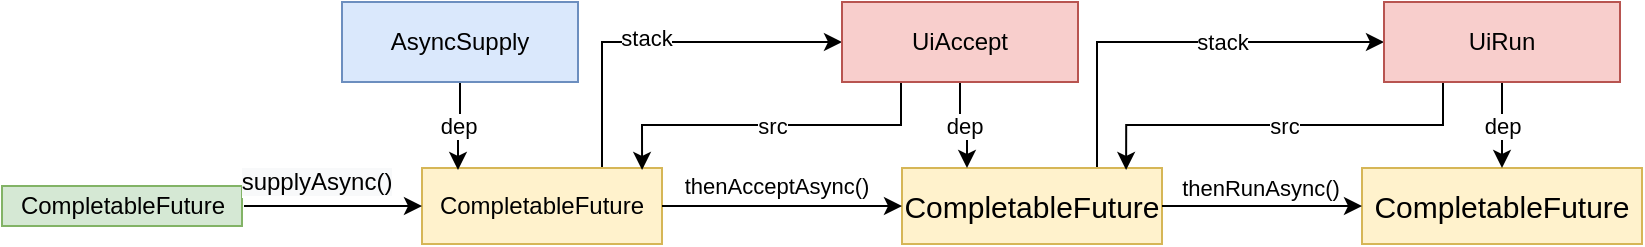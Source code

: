 <mxfile version="14.6.0" type="github"><diagram id="RXMxRGYJJL3W3shrAFnF" name="Page-1"><mxGraphModel dx="1422" dy="762" grid="1" gridSize="10" guides="1" tooltips="1" connect="1" arrows="1" fold="1" page="1" pageScale="1" pageWidth="850" pageHeight="1100" math="0" shadow="0"><root><mxCell id="0"/><mxCell id="1" parent="0"/><mxCell id="L_rq9oViNvGSfEAEs2jO-11" style="edgeStyle=orthogonalEdgeStyle;rounded=0;orthogonalLoop=1;jettySize=auto;html=1;exitX=0.75;exitY=0;exitDx=0;exitDy=0;entryX=0;entryY=0.5;entryDx=0;entryDy=0;" edge="1" parent="1" source="CTfW-CZOcNl0VvGU0OIk-3" target="L_rq9oViNvGSfEAEs2jO-5"><mxGeometry relative="1" as="geometry"/></mxCell><mxCell id="L_rq9oViNvGSfEAEs2jO-12" value="stack" style="edgeLabel;html=1;align=center;verticalAlign=middle;resizable=0;points=[];" vertex="1" connectable="0" parent="L_rq9oViNvGSfEAEs2jO-11"><mxGeometry x="-0.069" y="2" relative="1" as="geometry"><mxPoint as="offset"/></mxGeometry></mxCell><mxCell id="CTfW-CZOcNl0VvGU0OIk-3" value="&lt;span&gt;CompletableFuture&lt;/span&gt;" style="rounded=0;whiteSpace=wrap;html=1;fillColor=#fff2cc;strokeColor=#d6b656;" parent="1" vertex="1"><mxGeometry x="230" y="243" width="120" height="38" as="geometry"/></mxCell><mxCell id="L_rq9oViNvGSfEAEs2jO-13" value="stack" style="edgeStyle=orthogonalEdgeStyle;rounded=0;orthogonalLoop=1;jettySize=auto;html=1;exitX=0.75;exitY=0;exitDx=0;exitDy=0;entryX=0;entryY=0.5;entryDx=0;entryDy=0;" edge="1" parent="1" source="CTfW-CZOcNl0VvGU0OIk-7" target="L_rq9oViNvGSfEAEs2jO-8"><mxGeometry x="0.215" relative="1" as="geometry"><mxPoint as="offset"/></mxGeometry></mxCell><mxCell id="CTfW-CZOcNl0VvGU0OIk-7" value="&lt;font&gt;&lt;span style=&quot;font-size: 15px&quot;&gt;CompletableFuture&lt;/span&gt;&lt;br&gt;&lt;/font&gt;" style="rounded=0;whiteSpace=wrap;html=1;fillColor=#fff2cc;strokeColor=#d6b656;" parent="1" vertex="1"><mxGeometry x="470" y="243" width="130" height="38" as="geometry"/></mxCell><mxCell id="CTfW-CZOcNl0VvGU0OIk-12" value="CompletableFuture" style="text;html=1;align=center;verticalAlign=middle;resizable=0;points=[];autosize=1;fillColor=#d5e8d4;strokeColor=#82b366;" parent="1" vertex="1"><mxGeometry x="20" y="252" width="120" height="20" as="geometry"/></mxCell><mxCell id="CTfW-CZOcNl0VvGU0OIk-14" value="" style="endArrow=classic;html=1;entryX=0;entryY=0.5;entryDx=0;entryDy=0;" parent="1" target="CTfW-CZOcNl0VvGU0OIk-3" edge="1"><mxGeometry width="50" height="50" relative="1" as="geometry"><mxPoint x="141" y="262" as="sourcePoint"/><mxPoint x="306" y="265" as="targetPoint"/></mxGeometry></mxCell><mxCell id="CTfW-CZOcNl0VvGU0OIk-16" value="&lt;span style=&quot;font-size: 12px ; background-color: rgb(248 , 249 , 250)&quot;&gt;supplyAsync()&lt;/span&gt;" style="edgeLabel;html=1;align=center;verticalAlign=middle;resizable=0;points=[];" parent="CTfW-CZOcNl0VvGU0OIk-14" vertex="1" connectable="0"><mxGeometry x="-0.192" y="3" relative="1" as="geometry"><mxPoint y="-8.8" as="offset"/></mxGeometry></mxCell><mxCell id="CTfW-CZOcNl0VvGU0OIk-18" value="" style="endArrow=classic;html=1;exitX=1;exitY=0.5;exitDx=0;exitDy=0;entryX=0;entryY=0.5;entryDx=0;entryDy=0;" parent="1" target="CTfW-CZOcNl0VvGU0OIk-7" edge="1" source="CTfW-CZOcNl0VvGU0OIk-3"><mxGeometry width="50" height="50" relative="1" as="geometry"><mxPoint x="360" y="262" as="sourcePoint"/><mxPoint x="490" y="262" as="targetPoint"/></mxGeometry></mxCell><mxCell id="CTfW-CZOcNl0VvGU0OIk-22" value="thenAcceptAsync()" style="edgeLabel;html=1;align=center;verticalAlign=middle;resizable=0;points=[];" parent="CTfW-CZOcNl0VvGU0OIk-18" vertex="1" connectable="0"><mxGeometry x="-0.262" y="1" relative="1" as="geometry"><mxPoint x="12" y="-9" as="offset"/></mxGeometry></mxCell><mxCell id="CTfW-CZOcNl0VvGU0OIk-23" value="&lt;font&gt;&lt;span style=&quot;font-size: 15px&quot;&gt;CompletableFuture&lt;/span&gt;&lt;br&gt;&lt;/font&gt;" style="rounded=0;whiteSpace=wrap;html=1;fillColor=#fff2cc;strokeColor=#d6b656;" parent="1" vertex="1"><mxGeometry x="700" y="243" width="140" height="38" as="geometry"/></mxCell><mxCell id="CTfW-CZOcNl0VvGU0OIk-30" value="" style="endArrow=classic;html=1;exitX=1;exitY=0.5;exitDx=0;exitDy=0;entryX=0;entryY=0.5;entryDx=0;entryDy=0;" parent="1" source="CTfW-CZOcNl0VvGU0OIk-7" target="CTfW-CZOcNl0VvGU0OIk-23" edge="1"><mxGeometry width="50" height="50" relative="1" as="geometry"><mxPoint x="543" y="261" as="sourcePoint"/><mxPoint x="680" y="254.845" as="targetPoint"/></mxGeometry></mxCell><mxCell id="CTfW-CZOcNl0VvGU0OIk-32" value="thenRunAsync()" style="edgeLabel;html=1;align=center;verticalAlign=middle;resizable=0;points=[];" parent="CTfW-CZOcNl0VvGU0OIk-30" vertex="1" connectable="0"><mxGeometry x="-0.37" y="3" relative="1" as="geometry"><mxPoint x="16.98" y="-6.26" as="offset"/></mxGeometry></mxCell><mxCell id="L_rq9oViNvGSfEAEs2jO-2" value="dep" style="edgeStyle=orthogonalEdgeStyle;rounded=0;orthogonalLoop=1;jettySize=auto;html=1;entryX=0.15;entryY=0.026;entryDx=0;entryDy=0;entryPerimeter=0;" edge="1" parent="1" source="L_rq9oViNvGSfEAEs2jO-1" target="CTfW-CZOcNl0VvGU0OIk-3"><mxGeometry relative="1" as="geometry"><mxPoint x="330" y="201" as="targetPoint"/></mxGeometry></mxCell><mxCell id="L_rq9oViNvGSfEAEs2jO-1" value="AsyncSupply" style="rounded=0;whiteSpace=wrap;html=1;fillColor=#dae8fc;strokeColor=#6c8ebf;" vertex="1" parent="1"><mxGeometry x="190" y="160" width="118" height="40" as="geometry"/></mxCell><mxCell id="L_rq9oViNvGSfEAEs2jO-6" value="dep" style="edgeStyle=orthogonalEdgeStyle;rounded=0;orthogonalLoop=1;jettySize=auto;html=1;entryX=0.25;entryY=0;entryDx=0;entryDy=0;" edge="1" parent="1" source="L_rq9oViNvGSfEAEs2jO-5" target="CTfW-CZOcNl0VvGU0OIk-7"><mxGeometry relative="1" as="geometry"><mxPoint x="494" y="190" as="targetPoint"/></mxGeometry></mxCell><mxCell id="L_rq9oViNvGSfEAEs2jO-7" value="src" style="edgeStyle=orthogonalEdgeStyle;rounded=0;orthogonalLoop=1;jettySize=auto;html=1;exitX=0.25;exitY=1;exitDx=0;exitDy=0;entryX=0.917;entryY=0.026;entryDx=0;entryDy=0;entryPerimeter=0;" edge="1" parent="1" source="L_rq9oViNvGSfEAEs2jO-5" target="CTfW-CZOcNl0VvGU0OIk-3"><mxGeometry relative="1" as="geometry"/></mxCell><mxCell id="L_rq9oViNvGSfEAEs2jO-5" value="UiAccept" style="rounded=0;whiteSpace=wrap;html=1;fillColor=#f8cecc;strokeColor=#b85450;" vertex="1" parent="1"><mxGeometry x="440" y="160" width="118" height="40" as="geometry"/></mxCell><mxCell id="L_rq9oViNvGSfEAEs2jO-9" value="dep" style="edgeStyle=orthogonalEdgeStyle;rounded=0;orthogonalLoop=1;jettySize=auto;html=1;" edge="1" parent="1" source="L_rq9oViNvGSfEAEs2jO-8" target="CTfW-CZOcNl0VvGU0OIk-23"><mxGeometry relative="1" as="geometry"><mxPoint x="680" y="201" as="targetPoint"/></mxGeometry></mxCell><mxCell id="L_rq9oViNvGSfEAEs2jO-10" value="src" style="edgeStyle=orthogonalEdgeStyle;rounded=0;orthogonalLoop=1;jettySize=auto;html=1;exitX=0.25;exitY=1;exitDx=0;exitDy=0;entryX=0.862;entryY=0.026;entryDx=0;entryDy=0;entryPerimeter=0;" edge="1" parent="1" source="L_rq9oViNvGSfEAEs2jO-8" target="CTfW-CZOcNl0VvGU0OIk-7"><mxGeometry relative="1" as="geometry"><mxPoint x="530" y="190" as="targetPoint"/></mxGeometry></mxCell><mxCell id="L_rq9oViNvGSfEAEs2jO-8" value="UiRun" style="rounded=0;whiteSpace=wrap;html=1;fillColor=#f8cecc;strokeColor=#b85450;" vertex="1" parent="1"><mxGeometry x="711" y="160" width="118" height="40" as="geometry"/></mxCell></root></mxGraphModel></diagram></mxfile>